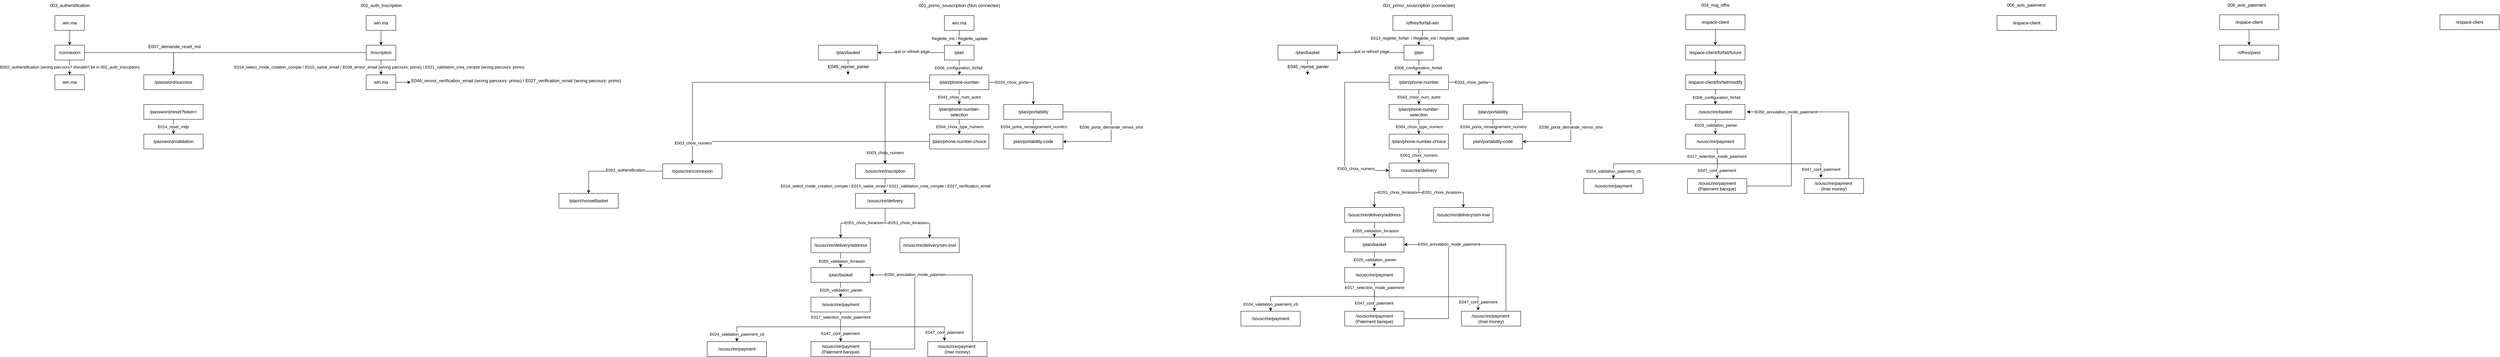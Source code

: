 <mxfile version="26.0.11">
  <diagram name="Page-1" id="j1Ssxl56OrW9aX4kPmMz">
    <mxGraphModel dx="4016" dy="1925" grid="1" gridSize="10" guides="1" tooltips="1" connect="1" arrows="1" fold="1" page="1" pageScale="1" pageWidth="850" pageHeight="1100" math="0" shadow="0">
      <root>
        <mxCell id="0" />
        <mxCell id="1" parent="0" />
        <mxCell id="LbrJLg59bgqYnLNpV4yC-3" style="edgeStyle=orthogonalEdgeStyle;rounded=0;orthogonalLoop=1;jettySize=auto;html=1;entryX=0.5;entryY=0;entryDx=0;entryDy=0;" parent="1" source="LbrJLg59bgqYnLNpV4yC-1" target="LbrJLg59bgqYnLNpV4yC-2" edge="1">
          <mxGeometry relative="1" as="geometry" />
        </mxCell>
        <mxCell id="LbrJLg59bgqYnLNpV4yC-4" value="Reglette_init / Reglette_update" style="edgeLabel;html=1;align=center;verticalAlign=middle;resizable=0;points=[];" parent="LbrJLg59bgqYnLNpV4yC-3" vertex="1" connectable="0">
          <mxGeometry x="0.104" y="1" relative="1" as="geometry">
            <mxPoint as="offset" />
          </mxGeometry>
        </mxCell>
        <mxCell id="LbrJLg59bgqYnLNpV4yC-1" value="win.ma" style="rounded=0;whiteSpace=wrap;html=1;" parent="1" vertex="1">
          <mxGeometry x="400" y="40" width="80" height="40" as="geometry" />
        </mxCell>
        <mxCell id="LbrJLg59bgqYnLNpV4yC-5" style="edgeStyle=orthogonalEdgeStyle;rounded=0;orthogonalLoop=1;jettySize=auto;html=1;exitX=0.5;exitY=1;exitDx=0;exitDy=0;" parent="1" source="LbrJLg59bgqYnLNpV4yC-2" edge="1">
          <mxGeometry relative="1" as="geometry">
            <mxPoint x="440.471" y="200.0" as="targetPoint" />
          </mxGeometry>
        </mxCell>
        <mxCell id="LbrJLg59bgqYnLNpV4yC-6" value="E006_configuration_forfait" style="edgeLabel;html=1;align=center;verticalAlign=middle;resizable=0;points=[];" parent="LbrJLg59bgqYnLNpV4yC-5" vertex="1" connectable="0">
          <mxGeometry x="-0.026" y="-3" relative="1" as="geometry">
            <mxPoint x="-2" y="-2" as="offset" />
          </mxGeometry>
        </mxCell>
        <mxCell id="LbrJLg59bgqYnLNpV4yC-40" style="edgeStyle=orthogonalEdgeStyle;rounded=0;orthogonalLoop=1;jettySize=auto;html=1;entryX=1;entryY=0.5;entryDx=0;entryDy=0;" parent="1" source="LbrJLg59bgqYnLNpV4yC-2" target="LbrJLg59bgqYnLNpV4yC-39" edge="1">
          <mxGeometry relative="1" as="geometry" />
        </mxCell>
        <mxCell id="LbrJLg59bgqYnLNpV4yC-41" value="quit or refresh page" style="edgeLabel;html=1;align=center;verticalAlign=middle;resizable=0;points=[];" parent="LbrJLg59bgqYnLNpV4yC-40" vertex="1" connectable="0">
          <mxGeometry x="-0.024" y="-3" relative="1" as="geometry">
            <mxPoint as="offset" />
          </mxGeometry>
        </mxCell>
        <mxCell id="LbrJLg59bgqYnLNpV4yC-2" value="/plan" style="rounded=0;whiteSpace=wrap;html=1;" parent="1" vertex="1">
          <mxGeometry x="400" y="120" width="80" height="40" as="geometry" />
        </mxCell>
        <mxCell id="LbrJLg59bgqYnLNpV4yC-8" style="edgeStyle=orthogonalEdgeStyle;rounded=0;orthogonalLoop=1;jettySize=auto;html=1;exitX=0;exitY=0.5;exitDx=0;exitDy=0;entryX=0.5;entryY=0;entryDx=0;entryDy=0;" parent="1" source="LbrJLg59bgqYnLNpV4yC-7" target="LbrJLg59bgqYnLNpV4yC-22" edge="1">
          <mxGeometry relative="1" as="geometry">
            <mxPoint x="340" y="480" as="targetPoint" />
            <mxPoint x="460" y="320" as="sourcePoint" />
            <Array as="points">
              <mxPoint x="240" y="220" />
            </Array>
          </mxGeometry>
        </mxCell>
        <mxCell id="LbrJLg59bgqYnLNpV4yC-9" value="E003_choix_numero" style="edgeLabel;html=1;align=center;verticalAlign=middle;resizable=0;points=[];" parent="LbrJLg59bgqYnLNpV4yC-8" vertex="1" connectable="0">
          <mxGeometry x="0.004" y="-1" relative="1" as="geometry">
            <mxPoint x="1" y="139" as="offset" />
          </mxGeometry>
        </mxCell>
        <mxCell id="LbrJLg59bgqYnLNpV4yC-12" style="edgeStyle=orthogonalEdgeStyle;rounded=0;orthogonalLoop=1;jettySize=auto;html=1;" parent="1" source="LbrJLg59bgqYnLNpV4yC-7" edge="1">
          <mxGeometry relative="1" as="geometry">
            <mxPoint x="640" y="280" as="targetPoint" />
          </mxGeometry>
        </mxCell>
        <mxCell id="LbrJLg59bgqYnLNpV4yC-13" value="E033_choix_porta" style="edgeLabel;html=1;align=center;verticalAlign=middle;resizable=0;points=[];" parent="LbrJLg59bgqYnLNpV4yC-12" vertex="1" connectable="0">
          <mxGeometry x="-0.331" relative="1" as="geometry">
            <mxPoint as="offset" />
          </mxGeometry>
        </mxCell>
        <mxCell id="LbrJLg59bgqYnLNpV4yC-14" style="edgeStyle=orthogonalEdgeStyle;rounded=0;orthogonalLoop=1;jettySize=auto;html=1;" parent="1" source="LbrJLg59bgqYnLNpV4yC-7" edge="1">
          <mxGeometry relative="1" as="geometry">
            <mxPoint x="440" y="280" as="targetPoint" />
          </mxGeometry>
        </mxCell>
        <mxCell id="LbrJLg59bgqYnLNpV4yC-15" value="E043_choix_num_autre" style="edgeLabel;html=1;align=center;verticalAlign=middle;resizable=0;points=[];" parent="LbrJLg59bgqYnLNpV4yC-14" vertex="1" connectable="0">
          <mxGeometry x="0.059" y="1" relative="1" as="geometry">
            <mxPoint x="-2" y="-1" as="offset" />
          </mxGeometry>
        </mxCell>
        <mxCell id="LbrJLg59bgqYnLNpV4yC-31" style="edgeStyle=orthogonalEdgeStyle;rounded=0;orthogonalLoop=1;jettySize=auto;html=1;entryX=0.5;entryY=0;entryDx=0;entryDy=0;" parent="1" source="LbrJLg59bgqYnLNpV4yC-7" target="LbrJLg59bgqYnLNpV4yC-29" edge="1">
          <mxGeometry relative="1" as="geometry" />
        </mxCell>
        <mxCell id="LbrJLg59bgqYnLNpV4yC-7" value="/plan/phone-number" style="rounded=0;whiteSpace=wrap;html=1;" parent="1" vertex="1">
          <mxGeometry x="360" y="200" width="160" height="40" as="geometry" />
        </mxCell>
        <mxCell id="LbrJLg59bgqYnLNpV4yC-17" style="edgeStyle=orthogonalEdgeStyle;rounded=0;orthogonalLoop=1;jettySize=auto;html=1;" parent="1" source="LbrJLg59bgqYnLNpV4yC-16" edge="1">
          <mxGeometry relative="1" as="geometry">
            <mxPoint x="440" y="360" as="targetPoint" />
          </mxGeometry>
        </mxCell>
        <mxCell id="LbrJLg59bgqYnLNpV4yC-18" value="E004_choix_type_numero" style="edgeLabel;html=1;align=center;verticalAlign=middle;resizable=0;points=[];" parent="LbrJLg59bgqYnLNpV4yC-17" vertex="1" connectable="0">
          <mxGeometry x="0.107" y="-1" relative="1" as="geometry">
            <mxPoint x="1" y="-2" as="offset" />
          </mxGeometry>
        </mxCell>
        <mxCell id="LbrJLg59bgqYnLNpV4yC-16" value="/plan/phone-number-selection" style="rounded=0;whiteSpace=wrap;html=1;" parent="1" vertex="1">
          <mxGeometry x="360" y="280" width="160" height="40" as="geometry" />
        </mxCell>
        <mxCell id="LbrJLg59bgqYnLNpV4yC-20" style="edgeStyle=orthogonalEdgeStyle;rounded=0;orthogonalLoop=1;jettySize=auto;html=1;entryX=0.5;entryY=0;entryDx=0;entryDy=0;" parent="1" source="LbrJLg59bgqYnLNpV4yC-19" target="LbrJLg59bgqYnLNpV4yC-22" edge="1">
          <mxGeometry relative="1" as="geometry">
            <mxPoint x="440" y="440" as="targetPoint" />
          </mxGeometry>
        </mxCell>
        <mxCell id="LbrJLg59bgqYnLNpV4yC-30" style="edgeStyle=orthogonalEdgeStyle;rounded=0;orthogonalLoop=1;jettySize=auto;html=1;entryX=0.5;entryY=0;entryDx=0;entryDy=0;" parent="1" source="LbrJLg59bgqYnLNpV4yC-19" target="LbrJLg59bgqYnLNpV4yC-29" edge="1">
          <mxGeometry relative="1" as="geometry" />
        </mxCell>
        <mxCell id="LbrJLg59bgqYnLNpV4yC-32" value="E003_choix_numero" style="edgeLabel;html=1;align=center;verticalAlign=middle;resizable=0;points=[];" parent="LbrJLg59bgqYnLNpV4yC-30" vertex="1" connectable="0">
          <mxGeometry x="0.839" y="2" relative="1" as="geometry">
            <mxPoint as="offset" />
          </mxGeometry>
        </mxCell>
        <mxCell id="LbrJLg59bgqYnLNpV4yC-19" value="/plan/phone-number-choice" style="rounded=0;whiteSpace=wrap;html=1;" parent="1" vertex="1">
          <mxGeometry x="360" y="360" width="160" height="40" as="geometry" />
        </mxCell>
        <mxCell id="LbrJLg59bgqYnLNpV4yC-33" style="edgeStyle=orthogonalEdgeStyle;rounded=0;orthogonalLoop=1;jettySize=auto;html=1;" parent="1" source="LbrJLg59bgqYnLNpV4yC-22" edge="1">
          <mxGeometry relative="1" as="geometry">
            <mxPoint x="240.0" y="520" as="targetPoint" />
          </mxGeometry>
        </mxCell>
        <mxCell id="LbrJLg59bgqYnLNpV4yC-34" value="E016_select_mode_creation_compte /&amp;nbsp;E015_saisie_email /&amp;nbsp;E021_validation_crea_compte /&amp;nbsp;E027_verification_email" style="edgeLabel;html=1;align=center;verticalAlign=middle;resizable=0;points=[];" parent="LbrJLg59bgqYnLNpV4yC-33" vertex="1" connectable="0">
          <mxGeometry x="0.07" y="-1" relative="1" as="geometry">
            <mxPoint x="1" y="-1" as="offset" />
          </mxGeometry>
        </mxCell>
        <mxCell id="LbrJLg59bgqYnLNpV4yC-22" value="&lt;span style=&quot;background-color: transparent; color: light-dark(rgb(0, 0, 0), rgb(255, 255, 255));&quot;&gt;/souscrire/inscription&lt;/span&gt;" style="rounded=0;whiteSpace=wrap;html=1;" parent="1" vertex="1">
          <mxGeometry x="160" y="440" width="160" height="40" as="geometry" />
        </mxCell>
        <mxCell id="LbrJLg59bgqYnLNpV4yC-24" style="edgeStyle=orthogonalEdgeStyle;rounded=0;orthogonalLoop=1;jettySize=auto;html=1;exitX=0.5;exitY=1;exitDx=0;exitDy=0;" parent="1" source="LbrJLg59bgqYnLNpV4yC-23" edge="1">
          <mxGeometry relative="1" as="geometry">
            <mxPoint x="640.0" y="360" as="targetPoint" />
          </mxGeometry>
        </mxCell>
        <mxCell id="LbrJLg59bgqYnLNpV4yC-25" value="E034_porta_renseignement_numéro" style="edgeLabel;html=1;align=center;verticalAlign=middle;resizable=0;points=[];" parent="LbrJLg59bgqYnLNpV4yC-24" vertex="1" connectable="0">
          <mxGeometry x="0.257" y="-1" relative="1" as="geometry">
            <mxPoint x="1" y="-5" as="offset" />
          </mxGeometry>
        </mxCell>
        <mxCell id="LbrJLg59bgqYnLNpV4yC-27" style="edgeStyle=orthogonalEdgeStyle;rounded=0;orthogonalLoop=1;jettySize=auto;html=1;entryX=1;entryY=0.5;entryDx=0;entryDy=0;" parent="1" source="LbrJLg59bgqYnLNpV4yC-23" target="LbrJLg59bgqYnLNpV4yC-26" edge="1">
          <mxGeometry relative="1" as="geometry">
            <Array as="points">
              <mxPoint x="850" y="300" />
              <mxPoint x="850" y="380" />
            </Array>
          </mxGeometry>
        </mxCell>
        <mxCell id="LbrJLg59bgqYnLNpV4yC-28" value="E036_porta_demande_renvoi_sms" style="edgeLabel;html=1;align=center;verticalAlign=middle;resizable=0;points=[];" parent="LbrJLg59bgqYnLNpV4yC-27" vertex="1" connectable="0">
          <mxGeometry x="0.039" y="4" relative="1" as="geometry">
            <mxPoint x="-4" y="-6" as="offset" />
          </mxGeometry>
        </mxCell>
        <mxCell id="LbrJLg59bgqYnLNpV4yC-23" value="/plan/portability" style="rounded=0;whiteSpace=wrap;html=1;" parent="1" vertex="1">
          <mxGeometry x="560" y="280" width="160" height="40" as="geometry" />
        </mxCell>
        <mxCell id="LbrJLg59bgqYnLNpV4yC-26" value="plan/portability-code" style="rounded=0;whiteSpace=wrap;html=1;" parent="1" vertex="1">
          <mxGeometry x="560" y="360" width="160" height="40" as="geometry" />
        </mxCell>
        <mxCell id="bTMFgGNnDeOwsBCpqF3E-29" style="edgeStyle=orthogonalEdgeStyle;rounded=0;orthogonalLoop=1;jettySize=auto;html=1;" parent="1" source="LbrJLg59bgqYnLNpV4yC-29" edge="1">
          <mxGeometry relative="1" as="geometry">
            <mxPoint x="-560" y="520" as="targetPoint" />
          </mxGeometry>
        </mxCell>
        <mxCell id="bTMFgGNnDeOwsBCpqF3E-32" value="E002_authentification" style="edgeLabel;html=1;align=center;verticalAlign=middle;resizable=0;points=[];" parent="bTMFgGNnDeOwsBCpqF3E-29" vertex="1" connectable="0">
          <mxGeometry x="-0.222" y="-3" relative="1" as="geometry">
            <mxPoint as="offset" />
          </mxGeometry>
        </mxCell>
        <mxCell id="LbrJLg59bgqYnLNpV4yC-29" value="/souscrire/connexion" style="rounded=0;whiteSpace=wrap;html=1;" parent="1" vertex="1">
          <mxGeometry x="-360" y="440" width="160" height="40" as="geometry" />
        </mxCell>
        <mxCell id="LbrJLg59bgqYnLNpV4yC-36" style="edgeStyle=orthogonalEdgeStyle;rounded=0;orthogonalLoop=1;jettySize=auto;html=1;exitX=0.5;exitY=1;exitDx=0;exitDy=0;" parent="1" source="LbrJLg59bgqYnLNpV4yC-35" edge="1">
          <mxGeometry relative="1" as="geometry">
            <mxPoint x="360" y="640" as="targetPoint" />
          </mxGeometry>
        </mxCell>
        <mxCell id="LbrJLg59bgqYnLNpV4yC-37" value="E051_choix_livraison" style="edgeLabel;html=1;align=center;verticalAlign=middle;resizable=0;points=[];" parent="LbrJLg59bgqYnLNpV4yC-36" vertex="1" connectable="0">
          <mxGeometry x="-0.059" y="1" relative="1" as="geometry">
            <mxPoint x="6" as="offset" />
          </mxGeometry>
        </mxCell>
        <mxCell id="bTMFgGNnDeOwsBCpqF3E-34" style="edgeStyle=orthogonalEdgeStyle;rounded=0;orthogonalLoop=1;jettySize=auto;html=1;exitX=0.5;exitY=1;exitDx=0;exitDy=0;" parent="1" source="LbrJLg59bgqYnLNpV4yC-35" edge="1">
          <mxGeometry relative="1" as="geometry">
            <mxPoint x="120" y="640" as="targetPoint" />
          </mxGeometry>
        </mxCell>
        <mxCell id="bTMFgGNnDeOwsBCpqF3E-36" value="E051_choix_livraison" style="edgeLabel;html=1;align=center;verticalAlign=middle;resizable=0;points=[];" parent="bTMFgGNnDeOwsBCpqF3E-34" vertex="1" connectable="0">
          <mxGeometry x="-0.013" y="-1" relative="1" as="geometry">
            <mxPoint as="offset" />
          </mxGeometry>
        </mxCell>
        <mxCell id="LbrJLg59bgqYnLNpV4yC-35" value="/souscrire/delivery" style="rounded=0;whiteSpace=wrap;html=1;" parent="1" vertex="1">
          <mxGeometry x="160" y="520" width="160" height="40" as="geometry" />
        </mxCell>
        <mxCell id="LbrJLg59bgqYnLNpV4yC-42" style="edgeStyle=orthogonalEdgeStyle;rounded=0;orthogonalLoop=1;jettySize=auto;html=1;" parent="1" source="LbrJLg59bgqYnLNpV4yC-39" edge="1">
          <mxGeometry relative="1" as="geometry">
            <mxPoint x="140" y="200" as="targetPoint" />
          </mxGeometry>
        </mxCell>
        <mxCell id="LbrJLg59bgqYnLNpV4yC-43" value="&lt;span style=&quot;font-size: 12px; text-align: left; text-wrap-mode: wrap; background-color: rgb(251, 251, 251);&quot;&gt;E045_reprise_panier&lt;/span&gt;" style="edgeLabel;html=1;align=center;verticalAlign=middle;resizable=0;points=[];" parent="LbrJLg59bgqYnLNpV4yC-42" vertex="1" connectable="0">
          <mxGeometry x="-0.106" y="1" relative="1" as="geometry">
            <mxPoint as="offset" />
          </mxGeometry>
        </mxCell>
        <mxCell id="LbrJLg59bgqYnLNpV4yC-39" value="/plan/basket" style="rounded=0;whiteSpace=wrap;html=1;" parent="1" vertex="1">
          <mxGeometry x="60" y="120" width="160" height="40" as="geometry" />
        </mxCell>
        <mxCell id="bTMFgGNnDeOwsBCpqF3E-4" style="edgeStyle=orthogonalEdgeStyle;rounded=0;orthogonalLoop=1;jettySize=auto;html=1;" parent="1" source="bTMFgGNnDeOwsBCpqF3E-1" edge="1">
          <mxGeometry relative="1" as="geometry">
            <mxPoint x="-1120" y="120" as="targetPoint" />
          </mxGeometry>
        </mxCell>
        <mxCell id="bTMFgGNnDeOwsBCpqF3E-1" value="win.ma" style="rounded=0;whiteSpace=wrap;html=1;strokeColor=default;align=center;verticalAlign=middle;fontFamily=Helvetica;fontSize=12;fontColor=default;fillColor=default;" parent="1" vertex="1">
          <mxGeometry x="-1160" y="40" width="80" height="40" as="geometry" />
        </mxCell>
        <mxCell id="bTMFgGNnDeOwsBCpqF3E-2" value="001_primo_souscription (Non connectee)" style="text;html=1;align=center;verticalAlign=middle;resizable=0;points=[];autosize=1;strokeColor=none;fillColor=none;" parent="1" vertex="1">
          <mxGeometry x="320" y="-2" width="240" height="30" as="geometry" />
        </mxCell>
        <mxCell id="bTMFgGNnDeOwsBCpqF3E-3" value="002_auth_inscripiton" style="text;html=1;align=center;verticalAlign=middle;resizable=0;points=[];autosize=1;strokeColor=none;fillColor=none;" parent="1" vertex="1">
          <mxGeometry x="-1185" y="-2" width="130" height="30" as="geometry" />
        </mxCell>
        <mxCell id="bTMFgGNnDeOwsBCpqF3E-6" style="edgeStyle=orthogonalEdgeStyle;rounded=0;orthogonalLoop=1;jettySize=auto;html=1;" parent="1" source="bTMFgGNnDeOwsBCpqF3E-5" edge="1">
          <mxGeometry relative="1" as="geometry">
            <mxPoint x="-1120" y="200" as="targetPoint" />
          </mxGeometry>
        </mxCell>
        <mxCell id="bTMFgGNnDeOwsBCpqF3E-7" value="E016_select_mode_creation_compte /&amp;nbsp;E015_saisie_email /&amp;nbsp;E038_erreur_email (wrong parcours: primo) /&amp;nbsp;E021_validation_crea_compte (wrong parcours: primo)&amp;nbsp;&amp;nbsp;" style="edgeLabel;html=1;align=center;verticalAlign=middle;resizable=0;points=[];" parent="bTMFgGNnDeOwsBCpqF3E-6" vertex="1" connectable="0">
          <mxGeometry x="-0.096" y="-2" relative="1" as="geometry">
            <mxPoint as="offset" />
          </mxGeometry>
        </mxCell>
        <mxCell id="bTMFgGNnDeOwsBCpqF3E-19" style="edgeStyle=orthogonalEdgeStyle;rounded=0;orthogonalLoop=1;jettySize=auto;html=1;" parent="1" source="bTMFgGNnDeOwsBCpqF3E-5" edge="1">
          <mxGeometry relative="1" as="geometry">
            <mxPoint x="-1680" y="200" as="targetPoint" />
          </mxGeometry>
        </mxCell>
        <mxCell id="bTMFgGNnDeOwsBCpqF3E-5" value="/inscription" style="rounded=0;whiteSpace=wrap;html=1;" parent="1" vertex="1">
          <mxGeometry x="-1160" y="120" width="80" height="40" as="geometry" />
        </mxCell>
        <mxCell id="bTMFgGNnDeOwsBCpqF3E-12" style="edgeStyle=orthogonalEdgeStyle;rounded=0;orthogonalLoop=1;jettySize=auto;html=1;" parent="1" source="bTMFgGNnDeOwsBCpqF3E-8" edge="1">
          <mxGeometry relative="1" as="geometry">
            <mxPoint x="-1040" y="220" as="targetPoint" />
          </mxGeometry>
        </mxCell>
        <mxCell id="bTMFgGNnDeOwsBCpqF3E-8" value="win.ma" style="rounded=0;whiteSpace=wrap;html=1;strokeColor=default;align=center;verticalAlign=middle;fontFamily=Helvetica;fontSize=12;fontColor=default;fillColor=default;" parent="1" vertex="1">
          <mxGeometry x="-1160" y="200" width="80" height="40" as="geometry" />
        </mxCell>
        <mxCell id="bTMFgGNnDeOwsBCpqF3E-13" value="E046_renvoi_verification_email (wrong parcours: primo) / E027_verification_email (wrong parcours: primo) " style="text;whiteSpace=wrap;" parent="1" vertex="1">
          <mxGeometry x="-1040" y="202" width="580" height="40" as="geometry" />
        </mxCell>
        <mxCell id="bTMFgGNnDeOwsBCpqF3E-16" style="edgeStyle=orthogonalEdgeStyle;rounded=0;orthogonalLoop=1;jettySize=auto;html=1;" parent="1" source="bTMFgGNnDeOwsBCpqF3E-14" edge="1">
          <mxGeometry relative="1" as="geometry">
            <mxPoint x="-1960" y="120" as="targetPoint" />
          </mxGeometry>
        </mxCell>
        <mxCell id="bTMFgGNnDeOwsBCpqF3E-14" value="win.ma" style="rounded=0;whiteSpace=wrap;html=1;strokeColor=default;align=center;verticalAlign=middle;fontFamily=Helvetica;fontSize=12;fontColor=default;fillColor=default;" parent="1" vertex="1">
          <mxGeometry x="-2000" y="40" width="80" height="40" as="geometry" />
        </mxCell>
        <mxCell id="bTMFgGNnDeOwsBCpqF3E-15" value="003_authentification" style="text;html=1;align=center;verticalAlign=middle;resizable=0;points=[];autosize=1;strokeColor=none;fillColor=none;" parent="1" vertex="1">
          <mxGeometry x="-2025" y="-2" width="130" height="30" as="geometry" />
        </mxCell>
        <mxCell id="bTMFgGNnDeOwsBCpqF3E-18" style="edgeStyle=orthogonalEdgeStyle;rounded=0;orthogonalLoop=1;jettySize=auto;html=1;" parent="1" source="bTMFgGNnDeOwsBCpqF3E-17" edge="1">
          <mxGeometry relative="1" as="geometry">
            <mxPoint x="-1680" y="200" as="targetPoint" />
          </mxGeometry>
        </mxCell>
        <mxCell id="bTMFgGNnDeOwsBCpqF3E-26" style="edgeStyle=orthogonalEdgeStyle;rounded=0;orthogonalLoop=1;jettySize=auto;html=1;" parent="1" source="bTMFgGNnDeOwsBCpqF3E-17" edge="1">
          <mxGeometry relative="1" as="geometry">
            <mxPoint x="-1960" y="200" as="targetPoint" />
          </mxGeometry>
        </mxCell>
        <mxCell id="bTMFgGNnDeOwsBCpqF3E-27" value="E002_authentification (wrong parcours? shouldn&#39;t be in 002_auth_inscription)" style="edgeLabel;html=1;align=center;verticalAlign=middle;resizable=0;points=[];" parent="bTMFgGNnDeOwsBCpqF3E-26" vertex="1" connectable="0">
          <mxGeometry x="-0.078" relative="1" as="geometry">
            <mxPoint as="offset" />
          </mxGeometry>
        </mxCell>
        <mxCell id="bTMFgGNnDeOwsBCpqF3E-17" value="/connexion" style="rounded=0;whiteSpace=wrap;html=1;" parent="1" vertex="1">
          <mxGeometry x="-2000" y="120" width="80" height="40" as="geometry" />
        </mxCell>
        <mxCell id="bTMFgGNnDeOwsBCpqF3E-20" value="E007_demande_reset_md" style="text;whiteSpace=wrap;" parent="1" vertex="1">
          <mxGeometry x="-1750" y="110" width="170" height="40" as="geometry" />
        </mxCell>
        <mxCell id="bTMFgGNnDeOwsBCpqF3E-21" value="/password/success" style="rounded=0;whiteSpace=wrap;html=1;" parent="1" vertex="1">
          <mxGeometry x="-1760" y="200" width="160" height="40" as="geometry" />
        </mxCell>
        <mxCell id="bTMFgGNnDeOwsBCpqF3E-23" style="edgeStyle=orthogonalEdgeStyle;rounded=0;orthogonalLoop=1;jettySize=auto;html=1;" parent="1" source="bTMFgGNnDeOwsBCpqF3E-22" edge="1">
          <mxGeometry relative="1" as="geometry">
            <mxPoint x="-1680" y="360" as="targetPoint" />
          </mxGeometry>
        </mxCell>
        <mxCell id="bTMFgGNnDeOwsBCpqF3E-24" value="E014_reset_mdp" style="edgeLabel;html=1;align=center;verticalAlign=middle;resizable=0;points=[];" parent="bTMFgGNnDeOwsBCpqF3E-23" vertex="1" connectable="0">
          <mxGeometry x="-0.013" y="-1" relative="1" as="geometry">
            <mxPoint x="-1" y="-1" as="offset" />
          </mxGeometry>
        </mxCell>
        <mxCell id="bTMFgGNnDeOwsBCpqF3E-22" value="/password/reset?token=" style="rounded=0;whiteSpace=wrap;html=1;" parent="1" vertex="1">
          <mxGeometry x="-1760" y="280" width="160" height="40" as="geometry" />
        </mxCell>
        <mxCell id="bTMFgGNnDeOwsBCpqF3E-25" value="/password/validation" style="rounded=0;whiteSpace=wrap;html=1;" parent="1" vertex="1">
          <mxGeometry x="-1760" y="360" width="160" height="40" as="geometry" />
        </mxCell>
        <mxCell id="bTMFgGNnDeOwsBCpqF3E-28" value="win.ma" style="rounded=0;whiteSpace=wrap;html=1;strokeColor=default;align=center;verticalAlign=middle;fontFamily=Helvetica;fontSize=12;fontColor=default;fillColor=default;" parent="1" vertex="1">
          <mxGeometry x="-2000" y="200" width="80" height="40" as="geometry" />
        </mxCell>
        <mxCell id="bTMFgGNnDeOwsBCpqF3E-31" value="/plan/chooseBasket" style="rounded=0;whiteSpace=wrap;html=1;" parent="1" vertex="1">
          <mxGeometry x="-640" y="520" width="160" height="40" as="geometry" />
        </mxCell>
        <mxCell id="bTMFgGNnDeOwsBCpqF3E-33" value="/souscrire/delivery/sim-inwi" style="rounded=0;whiteSpace=wrap;html=1;" parent="1" vertex="1">
          <mxGeometry x="280" y="640" width="160" height="40" as="geometry" />
        </mxCell>
        <mxCell id="bTMFgGNnDeOwsBCpqF3E-37" style="edgeStyle=orthogonalEdgeStyle;rounded=0;orthogonalLoop=1;jettySize=auto;html=1;" parent="1" source="bTMFgGNnDeOwsBCpqF3E-35" edge="1">
          <mxGeometry relative="1" as="geometry">
            <mxPoint x="120" y="720" as="targetPoint" />
          </mxGeometry>
        </mxCell>
        <mxCell id="bTMFgGNnDeOwsBCpqF3E-38" value="E055_validation_livraison" style="edgeLabel;html=1;align=center;verticalAlign=middle;resizable=0;points=[];" parent="bTMFgGNnDeOwsBCpqF3E-37" vertex="1" connectable="0">
          <mxGeometry x="0.15" y="2" relative="1" as="geometry">
            <mxPoint as="offset" />
          </mxGeometry>
        </mxCell>
        <mxCell id="bTMFgGNnDeOwsBCpqF3E-35" value="/souscrire/delivery/address" style="rounded=0;whiteSpace=wrap;html=1;" parent="1" vertex="1">
          <mxGeometry x="40" y="640" width="160" height="40" as="geometry" />
        </mxCell>
        <mxCell id="XfC7yppMm9Dhhy3GEEbD-1" style="edgeStyle=orthogonalEdgeStyle;rounded=0;orthogonalLoop=1;jettySize=auto;html=1;" edge="1" parent="1" source="bTMFgGNnDeOwsBCpqF3E-39">
          <mxGeometry relative="1" as="geometry">
            <mxPoint x="120.0" y="800" as="targetPoint" />
          </mxGeometry>
        </mxCell>
        <mxCell id="XfC7yppMm9Dhhy3GEEbD-4" value="E025_validation_panier" style="edgeLabel;html=1;align=center;verticalAlign=middle;resizable=0;points=[];" vertex="1" connectable="0" parent="XfC7yppMm9Dhhy3GEEbD-1">
          <mxGeometry x="0.037" relative="1" as="geometry">
            <mxPoint as="offset" />
          </mxGeometry>
        </mxCell>
        <mxCell id="bTMFgGNnDeOwsBCpqF3E-39" value="/plan/basket" style="rounded=0;whiteSpace=wrap;html=1;" parent="1" vertex="1">
          <mxGeometry x="40" y="720" width="160" height="40" as="geometry" />
        </mxCell>
        <mxCell id="XfC7yppMm9Dhhy3GEEbD-2" style="edgeStyle=orthogonalEdgeStyle;rounded=0;orthogonalLoop=1;jettySize=auto;html=1;entryX=0.5;entryY=0;entryDx=0;entryDy=0;" edge="1" source="XfC7yppMm9Dhhy3GEEbD-3" parent="1" target="XfC7yppMm9Dhhy3GEEbD-10">
          <mxGeometry relative="1" as="geometry">
            <mxPoint x="120.0" y="880" as="targetPoint" />
          </mxGeometry>
        </mxCell>
        <mxCell id="XfC7yppMm9Dhhy3GEEbD-21" value="E047_conf_paiement" style="edgeLabel;html=1;align=center;verticalAlign=middle;resizable=0;points=[];" vertex="1" connectable="0" parent="XfC7yppMm9Dhhy3GEEbD-2">
          <mxGeometry x="0.444" y="-1" relative="1" as="geometry">
            <mxPoint as="offset" />
          </mxGeometry>
        </mxCell>
        <mxCell id="XfC7yppMm9Dhhy3GEEbD-3" value="/plan/basket" style="rounded=0;whiteSpace=wrap;html=1;" vertex="1" parent="1">
          <mxGeometry x="40" y="800" width="160" height="40" as="geometry" />
        </mxCell>
        <mxCell id="XfC7yppMm9Dhhy3GEEbD-6" style="edgeStyle=orthogonalEdgeStyle;rounded=0;orthogonalLoop=1;jettySize=auto;html=1;exitX=0.5;exitY=1;exitDx=0;exitDy=0;entryX=0.5;entryY=0;entryDx=0;entryDy=0;" edge="1" parent="1" source="XfC7yppMm9Dhhy3GEEbD-5" target="XfC7yppMm9Dhhy3GEEbD-11">
          <mxGeometry relative="1" as="geometry">
            <mxPoint x="-160" y="880" as="targetPoint" />
            <Array as="points">
              <mxPoint x="120" y="880" />
              <mxPoint x="-160" y="880" />
            </Array>
          </mxGeometry>
        </mxCell>
        <mxCell id="XfC7yppMm9Dhhy3GEEbD-26" value="E024_validation_paiement_cb" style="edgeLabel;html=1;align=center;verticalAlign=middle;resizable=0;points=[];" vertex="1" connectable="0" parent="XfC7yppMm9Dhhy3GEEbD-6">
          <mxGeometry x="0.851" relative="1" as="geometry">
            <mxPoint y="7" as="offset" />
          </mxGeometry>
        </mxCell>
        <mxCell id="XfC7yppMm9Dhhy3GEEbD-7" style="edgeStyle=orthogonalEdgeStyle;rounded=0;orthogonalLoop=1;jettySize=auto;html=1;entryX=0.281;entryY=-0.053;entryDx=0;entryDy=0;entryPerimeter=0;exitX=0.5;exitY=1;exitDx=0;exitDy=0;" edge="1" parent="1" source="XfC7yppMm9Dhhy3GEEbD-5" target="XfC7yppMm9Dhhy3GEEbD-12">
          <mxGeometry relative="1" as="geometry">
            <mxPoint x="440.0" y="880" as="targetPoint" />
          </mxGeometry>
        </mxCell>
        <mxCell id="XfC7yppMm9Dhhy3GEEbD-17" value="E017_selection_mode_paiement" style="edgeLabel;html=1;align=center;verticalAlign=middle;resizable=0;points=[];" vertex="1" connectable="0" parent="XfC7yppMm9Dhhy3GEEbD-7">
          <mxGeometry x="-0.922" y="-2" relative="1" as="geometry">
            <mxPoint x="2" as="offset" />
          </mxGeometry>
        </mxCell>
        <mxCell id="XfC7yppMm9Dhhy3GEEbD-22" value="E047_conf_paiement" style="edgeLabel;html=1;align=center;verticalAlign=middle;resizable=0;points=[];" vertex="1" connectable="0" parent="XfC7yppMm9Dhhy3GEEbD-7">
          <mxGeometry x="0.87" relative="1" as="geometry">
            <mxPoint as="offset" />
          </mxGeometry>
        </mxCell>
        <mxCell id="XfC7yppMm9Dhhy3GEEbD-5" value="/souscrire/payment" style="rounded=0;whiteSpace=wrap;html=1;" vertex="1" parent="1">
          <mxGeometry x="40" y="800" width="160" height="40" as="geometry" />
        </mxCell>
        <mxCell id="XfC7yppMm9Dhhy3GEEbD-14" style="edgeStyle=orthogonalEdgeStyle;rounded=0;orthogonalLoop=1;jettySize=auto;html=1;exitX=1;exitY=0.5;exitDx=0;exitDy=0;entryX=1;entryY=0.5;entryDx=0;entryDy=0;" edge="1" parent="1" source="XfC7yppMm9Dhhy3GEEbD-10" target="bTMFgGNnDeOwsBCpqF3E-39">
          <mxGeometry relative="1" as="geometry">
            <Array as="points">
              <mxPoint x="320" y="940" />
              <mxPoint x="320" y="740" />
            </Array>
          </mxGeometry>
        </mxCell>
        <mxCell id="XfC7yppMm9Dhhy3GEEbD-10" value="/souscrire/payment (Paiement banque)" style="rounded=0;whiteSpace=wrap;html=1;" vertex="1" parent="1">
          <mxGeometry x="40" y="920" width="160" height="40" as="geometry" />
        </mxCell>
        <mxCell id="XfC7yppMm9Dhhy3GEEbD-11" value="/souscrire/payment" style="rounded=0;whiteSpace=wrap;html=1;" vertex="1" parent="1">
          <mxGeometry x="-240" y="920" width="160" height="40" as="geometry" />
        </mxCell>
        <mxCell id="XfC7yppMm9Dhhy3GEEbD-16" style="edgeStyle=orthogonalEdgeStyle;rounded=0;orthogonalLoop=1;jettySize=auto;html=1;exitX=0.75;exitY=0;exitDx=0;exitDy=0;entryX=1;entryY=0.5;entryDx=0;entryDy=0;" edge="1" parent="1" source="XfC7yppMm9Dhhy3GEEbD-12" target="bTMFgGNnDeOwsBCpqF3E-39">
          <mxGeometry relative="1" as="geometry" />
        </mxCell>
        <mxCell id="XfC7yppMm9Dhhy3GEEbD-24" value="E050_annulation_mode_paiemen" style="edgeLabel;html=1;align=center;verticalAlign=middle;resizable=0;points=[];" vertex="1" connectable="0" parent="XfC7yppMm9Dhhy3GEEbD-16">
          <mxGeometry x="0.468" y="-1" relative="1" as="geometry">
            <mxPoint as="offset" />
          </mxGeometry>
        </mxCell>
        <mxCell id="XfC7yppMm9Dhhy3GEEbD-12" value="/souscrire/payment&amp;nbsp;&lt;div&gt;(Inwi money)&lt;/div&gt;" style="rounded=0;whiteSpace=wrap;html=1;" vertex="1" parent="1">
          <mxGeometry x="355" y="920" width="160" height="40" as="geometry" />
        </mxCell>
        <mxCell id="XfC7yppMm9Dhhy3GEEbD-27" style="edgeStyle=orthogonalEdgeStyle;rounded=0;orthogonalLoop=1;jettySize=auto;html=1;entryX=0.5;entryY=0;entryDx=0;entryDy=0;" edge="1" source="XfC7yppMm9Dhhy3GEEbD-29" target="XfC7yppMm9Dhhy3GEEbD-34" parent="1">
          <mxGeometry relative="1" as="geometry" />
        </mxCell>
        <mxCell id="XfC7yppMm9Dhhy3GEEbD-28" value="E013_reglette_forfait&amp;nbsp; / Reglette_init / Reglette_update" style="edgeLabel;html=1;align=center;verticalAlign=middle;resizable=0;points=[];" vertex="1" connectable="0" parent="XfC7yppMm9Dhhy3GEEbD-27">
          <mxGeometry x="0.104" y="1" relative="1" as="geometry">
            <mxPoint as="offset" />
          </mxGeometry>
        </mxCell>
        <mxCell id="XfC7yppMm9Dhhy3GEEbD-29" value="/offres/forfait-win" style="rounded=0;whiteSpace=wrap;html=1;" vertex="1" parent="1">
          <mxGeometry x="1610" y="40" width="160" height="40" as="geometry" />
        </mxCell>
        <mxCell id="XfC7yppMm9Dhhy3GEEbD-30" style="edgeStyle=orthogonalEdgeStyle;rounded=0;orthogonalLoop=1;jettySize=auto;html=1;exitX=0.5;exitY=1;exitDx=0;exitDy=0;" edge="1" source="XfC7yppMm9Dhhy3GEEbD-34" parent="1">
          <mxGeometry relative="1" as="geometry">
            <mxPoint x="1680.471" y="200.0" as="targetPoint" />
          </mxGeometry>
        </mxCell>
        <mxCell id="XfC7yppMm9Dhhy3GEEbD-31" value="E006_configuration_forfait" style="edgeLabel;html=1;align=center;verticalAlign=middle;resizable=0;points=[];" vertex="1" connectable="0" parent="XfC7yppMm9Dhhy3GEEbD-30">
          <mxGeometry x="-0.026" y="-3" relative="1" as="geometry">
            <mxPoint x="-2" y="-2" as="offset" />
          </mxGeometry>
        </mxCell>
        <mxCell id="XfC7yppMm9Dhhy3GEEbD-32" style="edgeStyle=orthogonalEdgeStyle;rounded=0;orthogonalLoop=1;jettySize=auto;html=1;entryX=1;entryY=0.5;entryDx=0;entryDy=0;" edge="1" source="XfC7yppMm9Dhhy3GEEbD-34" target="XfC7yppMm9Dhhy3GEEbD-66" parent="1">
          <mxGeometry relative="1" as="geometry" />
        </mxCell>
        <mxCell id="XfC7yppMm9Dhhy3GEEbD-33" value="quit or refresh page" style="edgeLabel;html=1;align=center;verticalAlign=middle;resizable=0;points=[];" vertex="1" connectable="0" parent="XfC7yppMm9Dhhy3GEEbD-32">
          <mxGeometry x="-0.024" y="-3" relative="1" as="geometry">
            <mxPoint as="offset" />
          </mxGeometry>
        </mxCell>
        <mxCell id="XfC7yppMm9Dhhy3GEEbD-34" value="/plan" style="rounded=0;whiteSpace=wrap;html=1;" vertex="1" parent="1">
          <mxGeometry x="1640" y="120" width="80" height="40" as="geometry" />
        </mxCell>
        <mxCell id="XfC7yppMm9Dhhy3GEEbD-35" style="edgeStyle=orthogonalEdgeStyle;rounded=0;orthogonalLoop=1;jettySize=auto;html=1;exitX=0;exitY=0.5;exitDx=0;exitDy=0;entryX=0;entryY=0.5;entryDx=0;entryDy=0;" edge="1" source="XfC7yppMm9Dhhy3GEEbD-42" target="XfC7yppMm9Dhhy3GEEbD-63" parent="1">
          <mxGeometry relative="1" as="geometry">
            <mxPoint x="1600" y="458" as="targetPoint" />
            <mxPoint x="1700" y="320" as="sourcePoint" />
            <Array as="points">
              <mxPoint x="1480" y="220" />
              <mxPoint x="1480" y="458" />
            </Array>
          </mxGeometry>
        </mxCell>
        <mxCell id="XfC7yppMm9Dhhy3GEEbD-36" value="E003_choix_numero" style="edgeLabel;html=1;align=center;verticalAlign=middle;resizable=0;points=[];" vertex="1" connectable="0" parent="XfC7yppMm9Dhhy3GEEbD-35">
          <mxGeometry x="0.004" y="-1" relative="1" as="geometry">
            <mxPoint x="31" y="113" as="offset" />
          </mxGeometry>
        </mxCell>
        <mxCell id="XfC7yppMm9Dhhy3GEEbD-37" style="edgeStyle=orthogonalEdgeStyle;rounded=0;orthogonalLoop=1;jettySize=auto;html=1;" edge="1" source="XfC7yppMm9Dhhy3GEEbD-42" parent="1">
          <mxGeometry relative="1" as="geometry">
            <mxPoint x="1880" y="280" as="targetPoint" />
          </mxGeometry>
        </mxCell>
        <mxCell id="XfC7yppMm9Dhhy3GEEbD-38" value="E033_choix_porta" style="edgeLabel;html=1;align=center;verticalAlign=middle;resizable=0;points=[];" vertex="1" connectable="0" parent="XfC7yppMm9Dhhy3GEEbD-37">
          <mxGeometry x="-0.331" relative="1" as="geometry">
            <mxPoint as="offset" />
          </mxGeometry>
        </mxCell>
        <mxCell id="XfC7yppMm9Dhhy3GEEbD-39" style="edgeStyle=orthogonalEdgeStyle;rounded=0;orthogonalLoop=1;jettySize=auto;html=1;" edge="1" source="XfC7yppMm9Dhhy3GEEbD-42" parent="1">
          <mxGeometry relative="1" as="geometry">
            <mxPoint x="1680" y="280" as="targetPoint" />
          </mxGeometry>
        </mxCell>
        <mxCell id="XfC7yppMm9Dhhy3GEEbD-40" value="E043_choix_num_autre" style="edgeLabel;html=1;align=center;verticalAlign=middle;resizable=0;points=[];" vertex="1" connectable="0" parent="XfC7yppMm9Dhhy3GEEbD-39">
          <mxGeometry x="0.059" y="1" relative="1" as="geometry">
            <mxPoint x="-2" y="-1" as="offset" />
          </mxGeometry>
        </mxCell>
        <mxCell id="XfC7yppMm9Dhhy3GEEbD-42" value="/plan/phone-number" style="rounded=0;whiteSpace=wrap;html=1;" vertex="1" parent="1">
          <mxGeometry x="1600" y="200" width="160" height="40" as="geometry" />
        </mxCell>
        <mxCell id="XfC7yppMm9Dhhy3GEEbD-43" style="edgeStyle=orthogonalEdgeStyle;rounded=0;orthogonalLoop=1;jettySize=auto;html=1;" edge="1" source="XfC7yppMm9Dhhy3GEEbD-45" parent="1">
          <mxGeometry relative="1" as="geometry">
            <mxPoint x="1680" y="360" as="targetPoint" />
          </mxGeometry>
        </mxCell>
        <mxCell id="XfC7yppMm9Dhhy3GEEbD-44" value="E004_choix_type_numero" style="edgeLabel;html=1;align=center;verticalAlign=middle;resizable=0;points=[];" vertex="1" connectable="0" parent="XfC7yppMm9Dhhy3GEEbD-43">
          <mxGeometry x="0.107" y="-1" relative="1" as="geometry">
            <mxPoint x="1" y="-2" as="offset" />
          </mxGeometry>
        </mxCell>
        <mxCell id="XfC7yppMm9Dhhy3GEEbD-45" value="/plan/phone-number-selection" style="rounded=0;whiteSpace=wrap;html=1;" vertex="1" parent="1">
          <mxGeometry x="1600" y="280" width="160" height="40" as="geometry" />
        </mxCell>
        <mxCell id="XfC7yppMm9Dhhy3GEEbD-46" style="edgeStyle=orthogonalEdgeStyle;rounded=0;orthogonalLoop=1;jettySize=auto;html=1;entryX=0.5;entryY=0;entryDx=0;entryDy=0;" edge="1" source="XfC7yppMm9Dhhy3GEEbD-49" parent="1">
          <mxGeometry relative="1" as="geometry">
            <mxPoint x="1680" y="438" as="targetPoint" />
          </mxGeometry>
        </mxCell>
        <mxCell id="XfC7yppMm9Dhhy3GEEbD-91" value="E003_choix_numero" style="edgeLabel;html=1;align=center;verticalAlign=middle;resizable=0;points=[];" vertex="1" connectable="0" parent="XfC7yppMm9Dhhy3GEEbD-46">
          <mxGeometry x="-0.453" y="-2" relative="1" as="geometry">
            <mxPoint x="2" y="6" as="offset" />
          </mxGeometry>
        </mxCell>
        <mxCell id="XfC7yppMm9Dhhy3GEEbD-49" value="/plan/phone-number-choice" style="rounded=0;whiteSpace=wrap;html=1;" vertex="1" parent="1">
          <mxGeometry x="1600" y="360" width="160" height="40" as="geometry" />
        </mxCell>
        <mxCell id="XfC7yppMm9Dhhy3GEEbD-53" style="edgeStyle=orthogonalEdgeStyle;rounded=0;orthogonalLoop=1;jettySize=auto;html=1;exitX=0.5;exitY=1;exitDx=0;exitDy=0;" edge="1" source="XfC7yppMm9Dhhy3GEEbD-57" parent="1">
          <mxGeometry relative="1" as="geometry">
            <mxPoint x="1880.0" y="360" as="targetPoint" />
          </mxGeometry>
        </mxCell>
        <mxCell id="XfC7yppMm9Dhhy3GEEbD-54" value="E034_porta_renseignement_numéro" style="edgeLabel;html=1;align=center;verticalAlign=middle;resizable=0;points=[];" vertex="1" connectable="0" parent="XfC7yppMm9Dhhy3GEEbD-53">
          <mxGeometry x="0.257" y="-1" relative="1" as="geometry">
            <mxPoint x="1" y="-5" as="offset" />
          </mxGeometry>
        </mxCell>
        <mxCell id="XfC7yppMm9Dhhy3GEEbD-55" style="edgeStyle=orthogonalEdgeStyle;rounded=0;orthogonalLoop=1;jettySize=auto;html=1;entryX=1;entryY=0.5;entryDx=0;entryDy=0;" edge="1" source="XfC7yppMm9Dhhy3GEEbD-57" target="XfC7yppMm9Dhhy3GEEbD-58" parent="1">
          <mxGeometry relative="1" as="geometry">
            <Array as="points">
              <mxPoint x="2090" y="300" />
              <mxPoint x="2090" y="380" />
            </Array>
          </mxGeometry>
        </mxCell>
        <mxCell id="XfC7yppMm9Dhhy3GEEbD-56" value="E036_porta_demande_renvoi_sms" style="edgeLabel;html=1;align=center;verticalAlign=middle;resizable=0;points=[];" vertex="1" connectable="0" parent="XfC7yppMm9Dhhy3GEEbD-55">
          <mxGeometry x="0.039" y="4" relative="1" as="geometry">
            <mxPoint x="-4" y="-6" as="offset" />
          </mxGeometry>
        </mxCell>
        <mxCell id="XfC7yppMm9Dhhy3GEEbD-57" value="/plan/portability" style="rounded=0;whiteSpace=wrap;html=1;" vertex="1" parent="1">
          <mxGeometry x="1800" y="280" width="160" height="40" as="geometry" />
        </mxCell>
        <mxCell id="XfC7yppMm9Dhhy3GEEbD-58" value="plan/portability-code" style="rounded=0;whiteSpace=wrap;html=1;" vertex="1" parent="1">
          <mxGeometry x="1800" y="360" width="160" height="40" as="geometry" />
        </mxCell>
        <mxCell id="XfC7yppMm9Dhhy3GEEbD-59" style="edgeStyle=orthogonalEdgeStyle;rounded=0;orthogonalLoop=1;jettySize=auto;html=1;exitX=0.5;exitY=1;exitDx=0;exitDy=0;" edge="1" source="XfC7yppMm9Dhhy3GEEbD-63" parent="1">
          <mxGeometry relative="1" as="geometry">
            <mxPoint x="1800" y="558" as="targetPoint" />
          </mxGeometry>
        </mxCell>
        <mxCell id="XfC7yppMm9Dhhy3GEEbD-60" value="E051_choix_livraison" style="edgeLabel;html=1;align=center;verticalAlign=middle;resizable=0;points=[];" vertex="1" connectable="0" parent="XfC7yppMm9Dhhy3GEEbD-59">
          <mxGeometry x="-0.059" y="1" relative="1" as="geometry">
            <mxPoint x="6" as="offset" />
          </mxGeometry>
        </mxCell>
        <mxCell id="XfC7yppMm9Dhhy3GEEbD-61" style="edgeStyle=orthogonalEdgeStyle;rounded=0;orthogonalLoop=1;jettySize=auto;html=1;exitX=0.5;exitY=1;exitDx=0;exitDy=0;" edge="1" source="XfC7yppMm9Dhhy3GEEbD-63" parent="1">
          <mxGeometry relative="1" as="geometry">
            <mxPoint x="1560" y="558" as="targetPoint" />
          </mxGeometry>
        </mxCell>
        <mxCell id="XfC7yppMm9Dhhy3GEEbD-62" value="E051_choix_livraison" style="edgeLabel;html=1;align=center;verticalAlign=middle;resizable=0;points=[];" vertex="1" connectable="0" parent="XfC7yppMm9Dhhy3GEEbD-61">
          <mxGeometry x="-0.013" y="-1" relative="1" as="geometry">
            <mxPoint as="offset" />
          </mxGeometry>
        </mxCell>
        <mxCell id="XfC7yppMm9Dhhy3GEEbD-63" value="/souscrire/delivery" style="rounded=0;whiteSpace=wrap;html=1;" vertex="1" parent="1">
          <mxGeometry x="1600" y="438" width="160" height="40" as="geometry" />
        </mxCell>
        <mxCell id="XfC7yppMm9Dhhy3GEEbD-64" style="edgeStyle=orthogonalEdgeStyle;rounded=0;orthogonalLoop=1;jettySize=auto;html=1;" edge="1" source="XfC7yppMm9Dhhy3GEEbD-66" parent="1">
          <mxGeometry relative="1" as="geometry">
            <mxPoint x="1380" y="200" as="targetPoint" />
          </mxGeometry>
        </mxCell>
        <mxCell id="XfC7yppMm9Dhhy3GEEbD-65" value="&lt;span style=&quot;font-size: 12px; text-align: left; text-wrap-mode: wrap; background-color: rgb(251, 251, 251);&quot;&gt;E045_reprise_panier&lt;/span&gt;" style="edgeLabel;html=1;align=center;verticalAlign=middle;resizable=0;points=[];" vertex="1" connectable="0" parent="XfC7yppMm9Dhhy3GEEbD-64">
          <mxGeometry x="-0.106" y="1" relative="1" as="geometry">
            <mxPoint as="offset" />
          </mxGeometry>
        </mxCell>
        <mxCell id="XfC7yppMm9Dhhy3GEEbD-66" value="/plan/basket" style="rounded=0;whiteSpace=wrap;html=1;" vertex="1" parent="1">
          <mxGeometry x="1300" y="120" width="160" height="40" as="geometry" />
        </mxCell>
        <mxCell id="XfC7yppMm9Dhhy3GEEbD-67" value="001_primo_souscription (connectee)" style="text;html=1;align=center;verticalAlign=middle;resizable=0;points=[];autosize=1;strokeColor=none;fillColor=none;" vertex="1" parent="1">
          <mxGeometry x="1570" y="-2" width="220" height="30" as="geometry" />
        </mxCell>
        <mxCell id="XfC7yppMm9Dhhy3GEEbD-68" value="/souscrire/delivery/sim-inwi" style="rounded=0;whiteSpace=wrap;html=1;" vertex="1" parent="1">
          <mxGeometry x="1720" y="558" width="160" height="40" as="geometry" />
        </mxCell>
        <mxCell id="XfC7yppMm9Dhhy3GEEbD-69" style="edgeStyle=orthogonalEdgeStyle;rounded=0;orthogonalLoop=1;jettySize=auto;html=1;" edge="1" source="XfC7yppMm9Dhhy3GEEbD-71" parent="1">
          <mxGeometry relative="1" as="geometry">
            <mxPoint x="1560" y="638" as="targetPoint" />
          </mxGeometry>
        </mxCell>
        <mxCell id="XfC7yppMm9Dhhy3GEEbD-70" value="E055_validation_livraison" style="edgeLabel;html=1;align=center;verticalAlign=middle;resizable=0;points=[];" vertex="1" connectable="0" parent="XfC7yppMm9Dhhy3GEEbD-69">
          <mxGeometry x="0.15" y="2" relative="1" as="geometry">
            <mxPoint as="offset" />
          </mxGeometry>
        </mxCell>
        <mxCell id="XfC7yppMm9Dhhy3GEEbD-71" value="/souscrire/delivery/address" style="rounded=0;whiteSpace=wrap;html=1;" vertex="1" parent="1">
          <mxGeometry x="1480" y="558" width="160" height="40" as="geometry" />
        </mxCell>
        <mxCell id="XfC7yppMm9Dhhy3GEEbD-72" style="edgeStyle=orthogonalEdgeStyle;rounded=0;orthogonalLoop=1;jettySize=auto;html=1;" edge="1" source="XfC7yppMm9Dhhy3GEEbD-74" parent="1">
          <mxGeometry relative="1" as="geometry">
            <mxPoint x="1560.0" y="718" as="targetPoint" />
          </mxGeometry>
        </mxCell>
        <mxCell id="XfC7yppMm9Dhhy3GEEbD-73" value="E025_validation_panier" style="edgeLabel;html=1;align=center;verticalAlign=middle;resizable=0;points=[];" vertex="1" connectable="0" parent="XfC7yppMm9Dhhy3GEEbD-72">
          <mxGeometry x="0.037" relative="1" as="geometry">
            <mxPoint as="offset" />
          </mxGeometry>
        </mxCell>
        <mxCell id="XfC7yppMm9Dhhy3GEEbD-74" value="/plan/basket" style="rounded=0;whiteSpace=wrap;html=1;" vertex="1" parent="1">
          <mxGeometry x="1480" y="638" width="160" height="40" as="geometry" />
        </mxCell>
        <mxCell id="XfC7yppMm9Dhhy3GEEbD-75" style="edgeStyle=orthogonalEdgeStyle;rounded=0;orthogonalLoop=1;jettySize=auto;html=1;entryX=0.5;entryY=0;entryDx=0;entryDy=0;" edge="1" target="XfC7yppMm9Dhhy3GEEbD-85" parent="1">
          <mxGeometry relative="1" as="geometry">
            <mxPoint x="1560.0" y="798" as="targetPoint" />
            <mxPoint x="1560" y="758" as="sourcePoint" />
          </mxGeometry>
        </mxCell>
        <mxCell id="XfC7yppMm9Dhhy3GEEbD-76" value="E047_conf_paiement" style="edgeLabel;html=1;align=center;verticalAlign=middle;resizable=0;points=[];" vertex="1" connectable="0" parent="XfC7yppMm9Dhhy3GEEbD-75">
          <mxGeometry x="0.444" y="-1" relative="1" as="geometry">
            <mxPoint as="offset" />
          </mxGeometry>
        </mxCell>
        <mxCell id="XfC7yppMm9Dhhy3GEEbD-78" style="edgeStyle=orthogonalEdgeStyle;rounded=0;orthogonalLoop=1;jettySize=auto;html=1;exitX=0.5;exitY=1;exitDx=0;exitDy=0;entryX=0.5;entryY=0;entryDx=0;entryDy=0;" edge="1" source="XfC7yppMm9Dhhy3GEEbD-83" target="XfC7yppMm9Dhhy3GEEbD-86" parent="1">
          <mxGeometry relative="1" as="geometry">
            <mxPoint x="1280" y="798" as="targetPoint" />
            <Array as="points">
              <mxPoint x="1560" y="798" />
              <mxPoint x="1280" y="798" />
            </Array>
          </mxGeometry>
        </mxCell>
        <mxCell id="XfC7yppMm9Dhhy3GEEbD-79" value="E024_validation_paiement_cb" style="edgeLabel;html=1;align=center;verticalAlign=middle;resizable=0;points=[];" vertex="1" connectable="0" parent="XfC7yppMm9Dhhy3GEEbD-78">
          <mxGeometry x="0.851" relative="1" as="geometry">
            <mxPoint y="7" as="offset" />
          </mxGeometry>
        </mxCell>
        <mxCell id="XfC7yppMm9Dhhy3GEEbD-80" style="edgeStyle=orthogonalEdgeStyle;rounded=0;orthogonalLoop=1;jettySize=auto;html=1;entryX=0.281;entryY=-0.053;entryDx=0;entryDy=0;entryPerimeter=0;exitX=0.5;exitY=1;exitDx=0;exitDy=0;" edge="1" source="XfC7yppMm9Dhhy3GEEbD-83" target="XfC7yppMm9Dhhy3GEEbD-89" parent="1">
          <mxGeometry relative="1" as="geometry">
            <mxPoint x="1880.0" y="798" as="targetPoint" />
          </mxGeometry>
        </mxCell>
        <mxCell id="XfC7yppMm9Dhhy3GEEbD-81" value="E017_selection_mode_paiement" style="edgeLabel;html=1;align=center;verticalAlign=middle;resizable=0;points=[];" vertex="1" connectable="0" parent="XfC7yppMm9Dhhy3GEEbD-80">
          <mxGeometry x="-0.922" y="-2" relative="1" as="geometry">
            <mxPoint x="2" as="offset" />
          </mxGeometry>
        </mxCell>
        <mxCell id="XfC7yppMm9Dhhy3GEEbD-82" value="E047_conf_paiement" style="edgeLabel;html=1;align=center;verticalAlign=middle;resizable=0;points=[];" vertex="1" connectable="0" parent="XfC7yppMm9Dhhy3GEEbD-80">
          <mxGeometry x="0.87" relative="1" as="geometry">
            <mxPoint as="offset" />
          </mxGeometry>
        </mxCell>
        <mxCell id="XfC7yppMm9Dhhy3GEEbD-83" value="/souscrire/payment" style="rounded=0;whiteSpace=wrap;html=1;" vertex="1" parent="1">
          <mxGeometry x="1480" y="720" width="160" height="40" as="geometry" />
        </mxCell>
        <mxCell id="XfC7yppMm9Dhhy3GEEbD-84" style="edgeStyle=orthogonalEdgeStyle;rounded=0;orthogonalLoop=1;jettySize=auto;html=1;exitX=1;exitY=0.5;exitDx=0;exitDy=0;entryX=1;entryY=0.5;entryDx=0;entryDy=0;" edge="1" source="XfC7yppMm9Dhhy3GEEbD-85" target="XfC7yppMm9Dhhy3GEEbD-74" parent="1">
          <mxGeometry relative="1" as="geometry">
            <Array as="points">
              <mxPoint x="1760" y="858" />
              <mxPoint x="1760" y="658" />
            </Array>
          </mxGeometry>
        </mxCell>
        <mxCell id="XfC7yppMm9Dhhy3GEEbD-85" value="/souscrire/payment (Paiement banque)" style="rounded=0;whiteSpace=wrap;html=1;" vertex="1" parent="1">
          <mxGeometry x="1480" y="838" width="160" height="40" as="geometry" />
        </mxCell>
        <mxCell id="XfC7yppMm9Dhhy3GEEbD-86" value="/souscrire/payment" style="rounded=0;whiteSpace=wrap;html=1;" vertex="1" parent="1">
          <mxGeometry x="1200" y="838" width="160" height="40" as="geometry" />
        </mxCell>
        <mxCell id="XfC7yppMm9Dhhy3GEEbD-87" style="edgeStyle=orthogonalEdgeStyle;rounded=0;orthogonalLoop=1;jettySize=auto;html=1;exitX=0.75;exitY=0;exitDx=0;exitDy=0;entryX=1;entryY=0.5;entryDx=0;entryDy=0;" edge="1" source="XfC7yppMm9Dhhy3GEEbD-89" target="XfC7yppMm9Dhhy3GEEbD-74" parent="1">
          <mxGeometry relative="1" as="geometry" />
        </mxCell>
        <mxCell id="XfC7yppMm9Dhhy3GEEbD-88" value="E050_annulation_mode_paiement" style="edgeLabel;html=1;align=center;verticalAlign=middle;resizable=0;points=[];" vertex="1" connectable="0" parent="XfC7yppMm9Dhhy3GEEbD-87">
          <mxGeometry x="0.468" y="-1" relative="1" as="geometry">
            <mxPoint as="offset" />
          </mxGeometry>
        </mxCell>
        <mxCell id="XfC7yppMm9Dhhy3GEEbD-89" value="/souscrire/payment&amp;nbsp;&lt;div&gt;(Inwi money)&lt;/div&gt;" style="rounded=0;whiteSpace=wrap;html=1;" vertex="1" parent="1">
          <mxGeometry x="1795" y="838" width="160" height="40" as="geometry" />
        </mxCell>
        <mxCell id="XfC7yppMm9Dhhy3GEEbD-92" value="004_maj_offre" style="text;whiteSpace=wrap;" vertex="1" parent="1">
          <mxGeometry x="2440" y="-2" width="110" height="40" as="geometry" />
        </mxCell>
        <mxCell id="XfC7yppMm9Dhhy3GEEbD-94" style="edgeStyle=orthogonalEdgeStyle;rounded=0;orthogonalLoop=1;jettySize=auto;html=1;" edge="1" parent="1" source="XfC7yppMm9Dhhy3GEEbD-93">
          <mxGeometry relative="1" as="geometry">
            <mxPoint x="2480" y="120" as="targetPoint" />
          </mxGeometry>
        </mxCell>
        <mxCell id="XfC7yppMm9Dhhy3GEEbD-93" value="/espace-client" style="rounded=0;whiteSpace=wrap;html=1;" vertex="1" parent="1">
          <mxGeometry x="2400" y="38" width="160" height="40" as="geometry" />
        </mxCell>
        <mxCell id="XfC7yppMm9Dhhy3GEEbD-97" style="edgeStyle=orthogonalEdgeStyle;rounded=0;orthogonalLoop=1;jettySize=auto;html=1;entryX=0.5;entryY=0;entryDx=0;entryDy=0;" edge="1" parent="1" source="XfC7yppMm9Dhhy3GEEbD-95" target="XfC7yppMm9Dhhy3GEEbD-96">
          <mxGeometry relative="1" as="geometry" />
        </mxCell>
        <mxCell id="XfC7yppMm9Dhhy3GEEbD-95" value="/espace-client/forfait/future" style="rounded=0;whiteSpace=wrap;html=1;" vertex="1" parent="1">
          <mxGeometry x="2400" y="120" width="160" height="40" as="geometry" />
        </mxCell>
        <mxCell id="XfC7yppMm9Dhhy3GEEbD-98" style="edgeStyle=orthogonalEdgeStyle;rounded=0;orthogonalLoop=1;jettySize=auto;html=1;" edge="1" parent="1" source="XfC7yppMm9Dhhy3GEEbD-96">
          <mxGeometry relative="1" as="geometry">
            <mxPoint x="2480" y="280" as="targetPoint" />
          </mxGeometry>
        </mxCell>
        <mxCell id="XfC7yppMm9Dhhy3GEEbD-100" value="E006_configuration_forfait" style="edgeLabel;html=1;align=center;verticalAlign=middle;resizable=0;points=[];" vertex="1" connectable="0" parent="XfC7yppMm9Dhhy3GEEbD-98">
          <mxGeometry x="0.068" y="2" relative="1" as="geometry">
            <mxPoint as="offset" />
          </mxGeometry>
        </mxCell>
        <mxCell id="XfC7yppMm9Dhhy3GEEbD-96" value="/espace-client/forfait/modify" style="rounded=0;whiteSpace=wrap;html=1;" vertex="1" parent="1">
          <mxGeometry x="2400" y="200" width="160" height="40" as="geometry" />
        </mxCell>
        <mxCell id="XfC7yppMm9Dhhy3GEEbD-101" style="edgeStyle=orthogonalEdgeStyle;rounded=0;orthogonalLoop=1;jettySize=auto;html=1;" edge="1" parent="1" source="XfC7yppMm9Dhhy3GEEbD-99">
          <mxGeometry relative="1" as="geometry">
            <mxPoint x="2480" y="360" as="targetPoint" />
          </mxGeometry>
        </mxCell>
        <mxCell id="XfC7yppMm9Dhhy3GEEbD-103" value="E025_validation_panier" style="edgeLabel;html=1;align=center;verticalAlign=middle;resizable=0;points=[];" vertex="1" connectable="0" parent="XfC7yppMm9Dhhy3GEEbD-101">
          <mxGeometry x="-0.243" y="1" relative="1" as="geometry">
            <mxPoint as="offset" />
          </mxGeometry>
        </mxCell>
        <mxCell id="XfC7yppMm9Dhhy3GEEbD-99" value="/souscrire/basket" style="rounded=0;whiteSpace=wrap;html=1;" vertex="1" parent="1">
          <mxGeometry x="2400" y="280" width="160" height="40" as="geometry" />
        </mxCell>
        <mxCell id="XfC7yppMm9Dhhy3GEEbD-102" value="/souscrire/payment" style="rounded=0;whiteSpace=wrap;html=1;" vertex="1" parent="1">
          <mxGeometry x="2400" y="360" width="160" height="40" as="geometry" />
        </mxCell>
        <mxCell id="XfC7yppMm9Dhhy3GEEbD-122" style="edgeStyle=orthogonalEdgeStyle;rounded=0;orthogonalLoop=1;jettySize=auto;html=1;entryX=0.5;entryY=0;entryDx=0;entryDy=0;" edge="1" target="XfC7yppMm9Dhhy3GEEbD-131" parent="1">
          <mxGeometry relative="1" as="geometry">
            <mxPoint x="2485.0" y="440.0" as="targetPoint" />
            <mxPoint x="2485" y="400.0" as="sourcePoint" />
          </mxGeometry>
        </mxCell>
        <mxCell id="XfC7yppMm9Dhhy3GEEbD-123" value="E047_conf_paiement" style="edgeLabel;html=1;align=center;verticalAlign=middle;resizable=0;points=[];" vertex="1" connectable="0" parent="XfC7yppMm9Dhhy3GEEbD-122">
          <mxGeometry x="0.444" y="-1" relative="1" as="geometry">
            <mxPoint as="offset" />
          </mxGeometry>
        </mxCell>
        <mxCell id="XfC7yppMm9Dhhy3GEEbD-125" style="edgeStyle=orthogonalEdgeStyle;rounded=0;orthogonalLoop=1;jettySize=auto;html=1;exitX=0.5;exitY=1;exitDx=0;exitDy=0;entryX=0.5;entryY=0;entryDx=0;entryDy=0;" edge="1" target="XfC7yppMm9Dhhy3GEEbD-132" parent="1">
          <mxGeometry relative="1" as="geometry">
            <mxPoint x="2205" y="440.0" as="targetPoint" />
            <mxPoint x="2485" y="400.0" as="sourcePoint" />
            <Array as="points">
              <mxPoint x="2485" y="440.0" />
              <mxPoint x="2205" y="440.0" />
            </Array>
          </mxGeometry>
        </mxCell>
        <mxCell id="XfC7yppMm9Dhhy3GEEbD-126" value="E024_validation_paiement_cb" style="edgeLabel;html=1;align=center;verticalAlign=middle;resizable=0;points=[];" vertex="1" connectable="0" parent="XfC7yppMm9Dhhy3GEEbD-125">
          <mxGeometry x="0.851" relative="1" as="geometry">
            <mxPoint y="7" as="offset" />
          </mxGeometry>
        </mxCell>
        <mxCell id="XfC7yppMm9Dhhy3GEEbD-127" style="edgeStyle=orthogonalEdgeStyle;rounded=0;orthogonalLoop=1;jettySize=auto;html=1;entryX=0.281;entryY=-0.053;entryDx=0;entryDy=0;entryPerimeter=0;" edge="1" target="XfC7yppMm9Dhhy3GEEbD-135" parent="1">
          <mxGeometry relative="1" as="geometry">
            <mxPoint x="2805.0" y="440.0" as="targetPoint" />
            <mxPoint x="2485" y="401" as="sourcePoint" />
            <Array as="points">
              <mxPoint x="2485" y="440" />
              <mxPoint x="2765" y="440" />
            </Array>
          </mxGeometry>
        </mxCell>
        <mxCell id="XfC7yppMm9Dhhy3GEEbD-128" value="E017_selection_mode_paiement" style="edgeLabel;html=1;align=center;verticalAlign=middle;resizable=0;points=[];" vertex="1" connectable="0" parent="XfC7yppMm9Dhhy3GEEbD-127">
          <mxGeometry x="-0.922" y="-2" relative="1" as="geometry">
            <mxPoint x="1" y="5" as="offset" />
          </mxGeometry>
        </mxCell>
        <mxCell id="XfC7yppMm9Dhhy3GEEbD-129" value="E047_conf_paiement" style="edgeLabel;html=1;align=center;verticalAlign=middle;resizable=0;points=[];" vertex="1" connectable="0" parent="XfC7yppMm9Dhhy3GEEbD-127">
          <mxGeometry x="0.87" relative="1" as="geometry">
            <mxPoint as="offset" />
          </mxGeometry>
        </mxCell>
        <mxCell id="XfC7yppMm9Dhhy3GEEbD-130" style="edgeStyle=orthogonalEdgeStyle;rounded=0;orthogonalLoop=1;jettySize=auto;html=1;exitX=1;exitY=0.5;exitDx=0;exitDy=0;entryX=1;entryY=0.5;entryDx=0;entryDy=0;" edge="1" source="XfC7yppMm9Dhhy3GEEbD-131" parent="1">
          <mxGeometry relative="1" as="geometry">
            <mxPoint x="2565" y="300.0" as="targetPoint" />
            <Array as="points">
              <mxPoint x="2685" y="500.0" />
              <mxPoint x="2685" y="300.0" />
            </Array>
          </mxGeometry>
        </mxCell>
        <mxCell id="XfC7yppMm9Dhhy3GEEbD-131" value="/souscrire/payment (Paiement banque)" style="rounded=0;whiteSpace=wrap;html=1;" vertex="1" parent="1">
          <mxGeometry x="2405" y="480.0" width="160" height="40" as="geometry" />
        </mxCell>
        <mxCell id="XfC7yppMm9Dhhy3GEEbD-132" value="/souscrire/payment" style="rounded=0;whiteSpace=wrap;html=1;" vertex="1" parent="1">
          <mxGeometry x="2125" y="480.0" width="160" height="40" as="geometry" />
        </mxCell>
        <mxCell id="XfC7yppMm9Dhhy3GEEbD-133" style="edgeStyle=orthogonalEdgeStyle;rounded=0;orthogonalLoop=1;jettySize=auto;html=1;exitX=0.75;exitY=0;exitDx=0;exitDy=0;entryX=1;entryY=0.5;entryDx=0;entryDy=0;" edge="1" source="XfC7yppMm9Dhhy3GEEbD-135" parent="1">
          <mxGeometry relative="1" as="geometry">
            <mxPoint x="2565" y="300.0" as="targetPoint" />
            <Array as="points">
              <mxPoint x="2840" y="300" />
            </Array>
          </mxGeometry>
        </mxCell>
        <mxCell id="XfC7yppMm9Dhhy3GEEbD-134" value="E050_annulation_mode_paiement" style="edgeLabel;html=1;align=center;verticalAlign=middle;resizable=0;points=[];" vertex="1" connectable="0" parent="XfC7yppMm9Dhhy3GEEbD-133">
          <mxGeometry x="0.468" y="-1" relative="1" as="geometry">
            <mxPoint x="-16" y="1" as="offset" />
          </mxGeometry>
        </mxCell>
        <mxCell id="XfC7yppMm9Dhhy3GEEbD-135" value="/souscrire/payment&amp;nbsp;&lt;div&gt;(Inwi money)&lt;/div&gt;" style="rounded=0;whiteSpace=wrap;html=1;" vertex="1" parent="1">
          <mxGeometry x="2720" y="480.0" width="160" height="40" as="geometry" />
        </mxCell>
        <mxCell id="XfC7yppMm9Dhhy3GEEbD-138" value="/espace-client" style="rounded=0;whiteSpace=wrap;html=1;" vertex="1" parent="1">
          <mxGeometry x="3240" y="40" width="160" height="40" as="geometry" />
        </mxCell>
        <mxCell id="XfC7yppMm9Dhhy3GEEbD-139" value="006_avis_paiement" style="text;whiteSpace=wrap;" vertex="1" parent="1">
          <mxGeometry x="3265" y="-2" width="110" height="40" as="geometry" />
        </mxCell>
        <mxCell id="XfC7yppMm9Dhhy3GEEbD-143" style="edgeStyle=orthogonalEdgeStyle;rounded=0;orthogonalLoop=1;jettySize=auto;html=1;" edge="1" parent="1" source="XfC7yppMm9Dhhy3GEEbD-140">
          <mxGeometry relative="1" as="geometry">
            <mxPoint x="3920" y="120" as="targetPoint" />
          </mxGeometry>
        </mxCell>
        <mxCell id="XfC7yppMm9Dhhy3GEEbD-140" value="/espace-client" style="rounded=0;whiteSpace=wrap;html=1;" vertex="1" parent="1">
          <mxGeometry x="3840" y="38" width="160" height="40" as="geometry" />
        </mxCell>
        <mxCell id="XfC7yppMm9Dhhy3GEEbD-141" value="/espace-client" style="rounded=0;whiteSpace=wrap;html=1;" vertex="1" parent="1">
          <mxGeometry x="4435" y="38" width="160" height="40" as="geometry" />
        </mxCell>
        <mxCell id="XfC7yppMm9Dhhy3GEEbD-142" value="006_avis_paiement" style="text;whiteSpace=wrap;" vertex="1" parent="1">
          <mxGeometry x="3860" y="-2" width="110" height="40" as="geometry" />
        </mxCell>
        <mxCell id="XfC7yppMm9Dhhy3GEEbD-144" value="/offres/pass" style="rounded=0;whiteSpace=wrap;html=1;" vertex="1" parent="1">
          <mxGeometry x="3840" y="120" width="160" height="40" as="geometry" />
        </mxCell>
      </root>
    </mxGraphModel>
  </diagram>
</mxfile>
